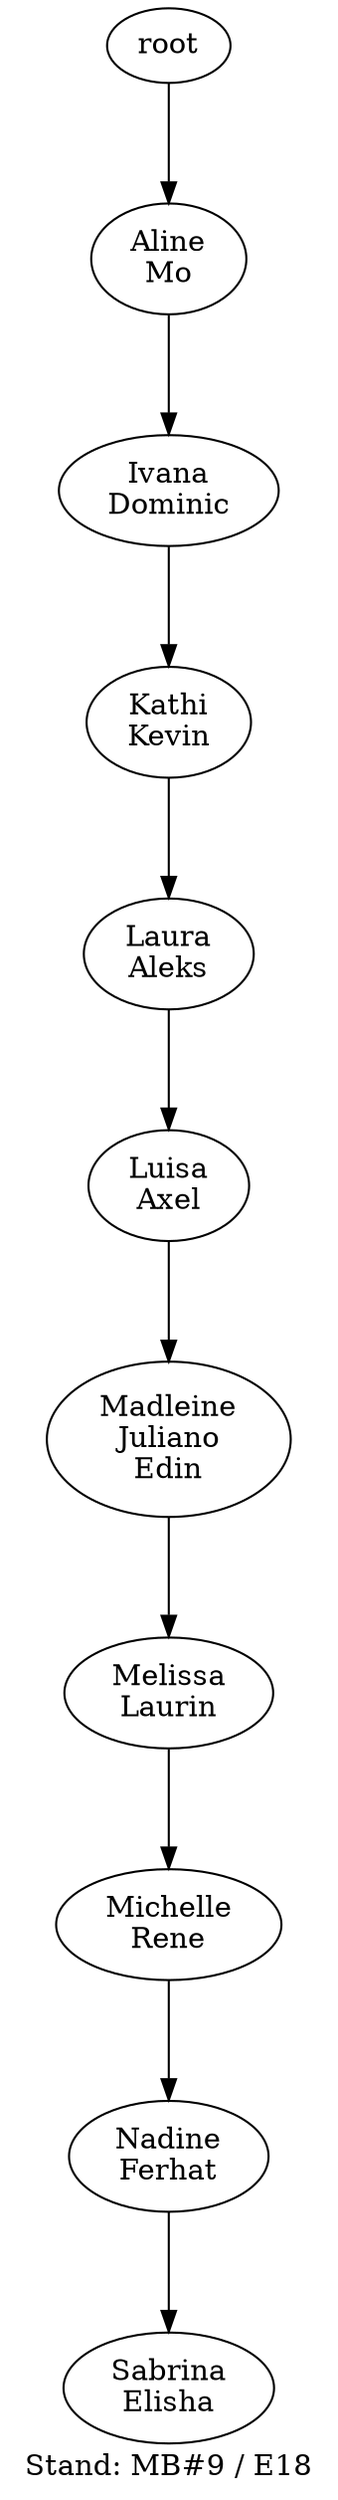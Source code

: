 digraph D { labelloc="b"; label="Stand: MB#9 / E18"; ranksep=0.8;
"root/8"[label="Aline\nMo"]
"root" -> "root/8";
"root/8/2"[label="Ivana\nDominic"]
"root/8" -> "root/8/2";
"root/8/2/6"[label="Kathi\nKevin"]
"root/8/2" -> "root/8/2/6";
"root/8/2/6/0"[label="Laura\nAleks"]
"root/8/2/6" -> "root/8/2/6/0";
"root/8/2/6/0/1"[label="Luisa\nAxel"]
"root/8/2/6/0" -> "root/8/2/6/0/1";
"root/8/2/6/0/1/5,10"[label="Madleine\nJuliano\nEdin"]
"root/8/2/6/0/1" -> "root/8/2/6/0/1/5,10";
"root/8/2/6/0/1/5,10/7"[label="Melissa\nLaurin"]
"root/8/2/6/0/1/5,10" -> "root/8/2/6/0/1/5,10/7";
"root/8/2/6/0/1/5,10/7/9"[label="Michelle\nRene"]
"root/8/2/6/0/1/5,10/7" -> "root/8/2/6/0/1/5,10/7/9";
"root/8/2/6/0/1/5,10/7/9/4"[label="Nadine\nFerhat"]
"root/8/2/6/0/1/5,10/7/9" -> "root/8/2/6/0/1/5,10/7/9/4";
"root/8/2/6/0/1/5,10/7/9/4/3"[label="Sabrina\nElisha"]
"root/8/2/6/0/1/5,10/7/9/4" -> "root/8/2/6/0/1/5,10/7/9/4/3";
}
